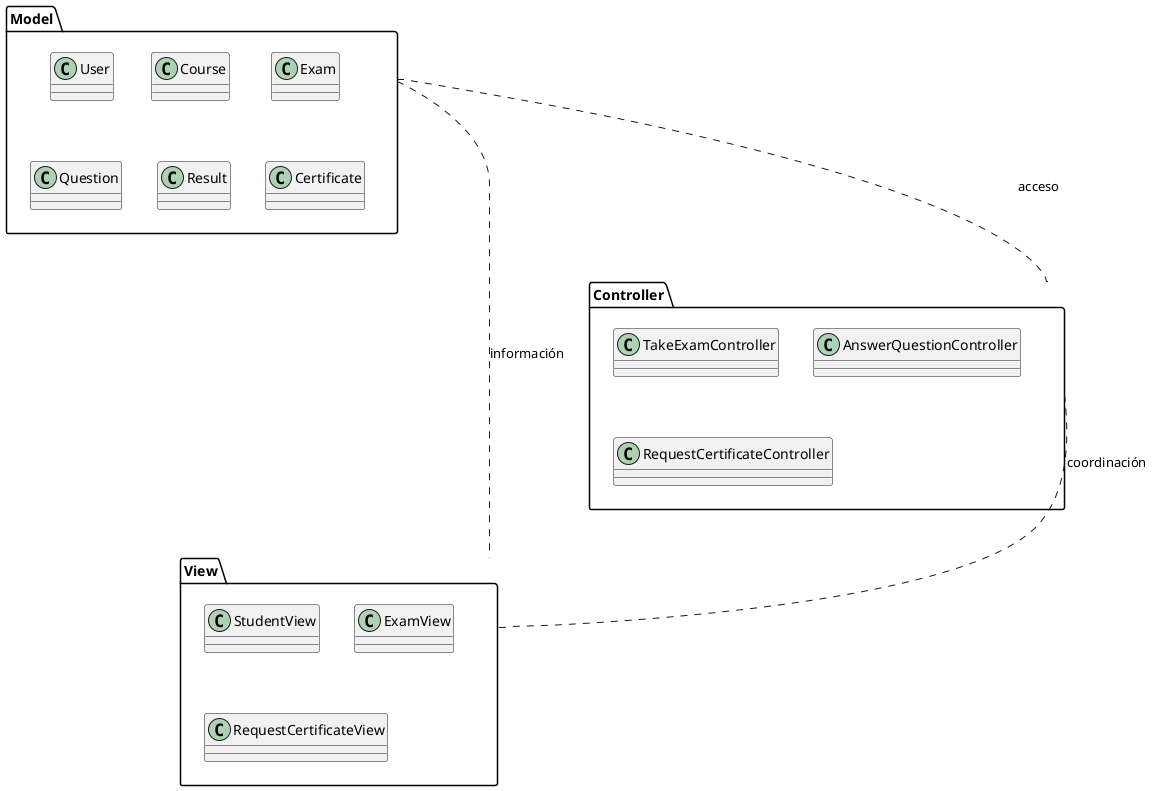 @startuml DiagramaPaquetes

package "Model" as Modelo {
class User
class Course
class Exam
class Question
class Result
class Certificate
}

package "Controller" as Controlador{
class TakeExamController
class AnswerQuestionController
class RequestCertificateController
}

package "View" as Vista{
class StudentView
class ExamView
class RequestCertificateView
}

Modelo ... Controlador : acceso
Controlador ... Vista : coordinación
Vista .left.. Modelo : información


@enduml